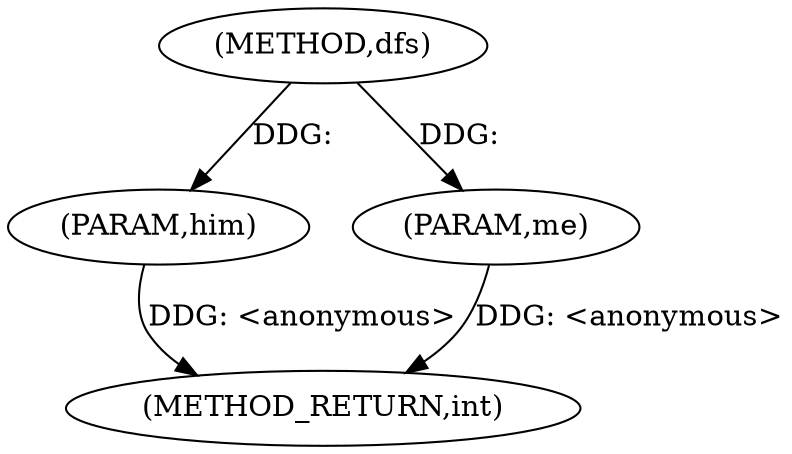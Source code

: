 digraph "dfs" {  
"1000492" [label = "(METHOD,dfs)" ]
"1000496" [label = "(METHOD_RETURN,int)" ]
"1000493" [label = "(PARAM,him)" ]
"1000494" [label = "(PARAM,me)" ]
  "1000493" -> "1000496"  [ label = "DDG: <anonymous>"] 
  "1000494" -> "1000496"  [ label = "DDG: <anonymous>"] 
  "1000492" -> "1000493"  [ label = "DDG: "] 
  "1000492" -> "1000494"  [ label = "DDG: "] 
}
